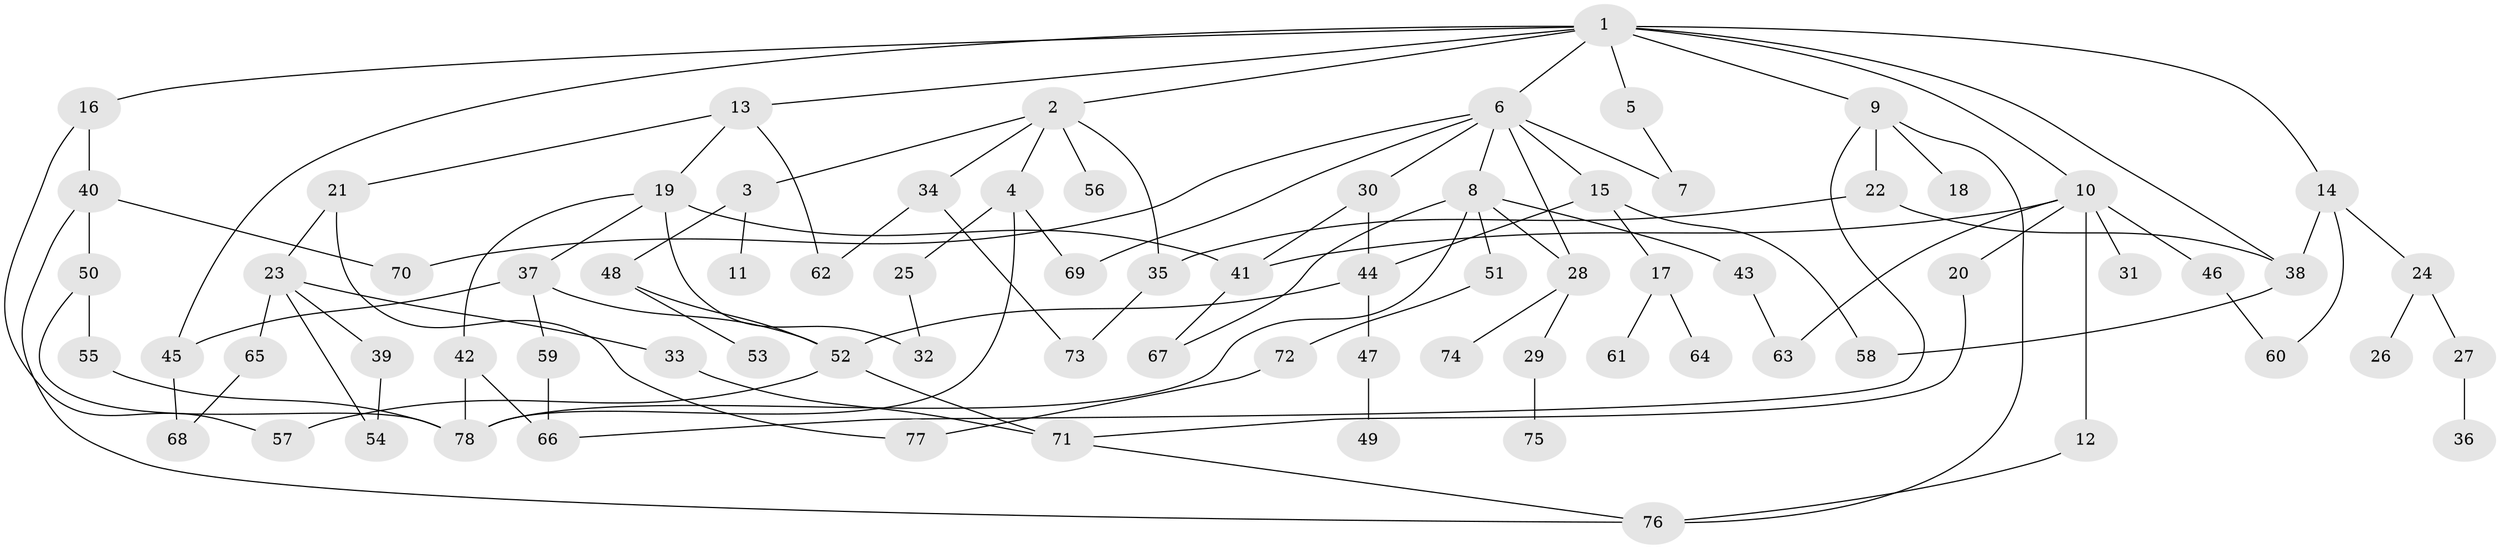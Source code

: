 // coarse degree distribution, {12: 0.018518518518518517, 6: 0.018518518518518517, 4: 0.2037037037037037, 2: 0.2777777777777778, 8: 0.037037037037037035, 7: 0.037037037037037035, 1: 0.2222222222222222, 5: 0.05555555555555555, 3: 0.12962962962962962}
// Generated by graph-tools (version 1.1) at 2025/23/03/03/25 07:23:30]
// undirected, 78 vertices, 112 edges
graph export_dot {
graph [start="1"]
  node [color=gray90,style=filled];
  1;
  2;
  3;
  4;
  5;
  6;
  7;
  8;
  9;
  10;
  11;
  12;
  13;
  14;
  15;
  16;
  17;
  18;
  19;
  20;
  21;
  22;
  23;
  24;
  25;
  26;
  27;
  28;
  29;
  30;
  31;
  32;
  33;
  34;
  35;
  36;
  37;
  38;
  39;
  40;
  41;
  42;
  43;
  44;
  45;
  46;
  47;
  48;
  49;
  50;
  51;
  52;
  53;
  54;
  55;
  56;
  57;
  58;
  59;
  60;
  61;
  62;
  63;
  64;
  65;
  66;
  67;
  68;
  69;
  70;
  71;
  72;
  73;
  74;
  75;
  76;
  77;
  78;
  1 -- 2;
  1 -- 5;
  1 -- 6;
  1 -- 9;
  1 -- 10;
  1 -- 13;
  1 -- 14;
  1 -- 16;
  1 -- 45;
  1 -- 38;
  2 -- 3;
  2 -- 4;
  2 -- 34;
  2 -- 35;
  2 -- 56;
  3 -- 11;
  3 -- 48;
  4 -- 25;
  4 -- 69;
  4 -- 78;
  5 -- 7;
  6 -- 8;
  6 -- 15;
  6 -- 30;
  6 -- 69;
  6 -- 70;
  6 -- 7;
  6 -- 28;
  8 -- 28;
  8 -- 43;
  8 -- 51;
  8 -- 78;
  8 -- 67;
  9 -- 18;
  9 -- 22;
  9 -- 76;
  9 -- 66;
  10 -- 12;
  10 -- 20;
  10 -- 31;
  10 -- 41;
  10 -- 46;
  10 -- 63;
  12 -- 76;
  13 -- 19;
  13 -- 21;
  13 -- 62;
  14 -- 24;
  14 -- 38;
  14 -- 60;
  15 -- 17;
  15 -- 58;
  15 -- 44;
  16 -- 40;
  16 -- 57;
  17 -- 61;
  17 -- 64;
  19 -- 32;
  19 -- 37;
  19 -- 42;
  19 -- 41;
  20 -- 71;
  21 -- 23;
  21 -- 77;
  22 -- 38;
  22 -- 35;
  23 -- 33;
  23 -- 39;
  23 -- 54;
  23 -- 65;
  24 -- 26;
  24 -- 27;
  25 -- 32;
  27 -- 36;
  28 -- 29;
  28 -- 74;
  29 -- 75;
  30 -- 44;
  30 -- 41;
  33 -- 71;
  34 -- 73;
  34 -- 62;
  35 -- 73;
  37 -- 59;
  37 -- 45;
  37 -- 52;
  38 -- 58;
  39 -- 54;
  40 -- 50;
  40 -- 70;
  40 -- 76;
  41 -- 67;
  42 -- 66;
  42 -- 78;
  43 -- 63;
  44 -- 47;
  44 -- 52;
  45 -- 68;
  46 -- 60;
  47 -- 49;
  48 -- 52;
  48 -- 53;
  50 -- 55;
  50 -- 78;
  51 -- 72;
  52 -- 57;
  52 -- 71;
  55 -- 78;
  59 -- 66;
  65 -- 68;
  71 -- 76;
  72 -- 77;
}
